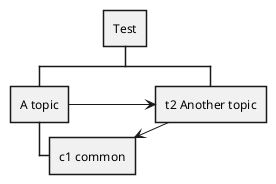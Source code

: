 {
  "sha1": "ks2nz6phudcdxctswkije82d7d5a9a2",
  "insertion": {
    "when": "2024-06-03T18:59:33.297Z",
    "url": "https://forum.plantuml.net/16251/link-between-objet-in-wbs",
    "user": "plantuml@gmail.com"
  }
}
@startwbs
* Test
** "A topic" as b
*** "c1 common" as c1
** "t2 Another topic" as t2
t2 --> c1
b --> t2
@endwbs
